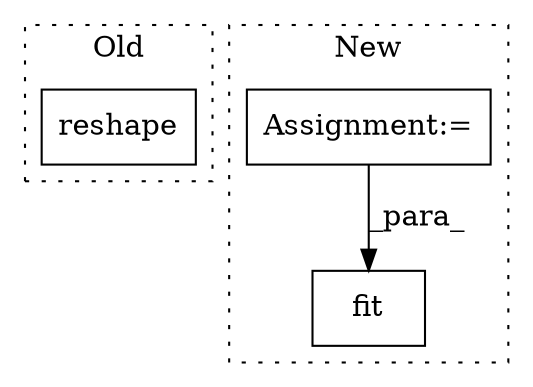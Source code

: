 digraph G {
subgraph cluster0 {
1 [label="reshape" a="32" s="1515,1568" l="8,1" shape="box"];
label = "Old";
style="dotted";
}
subgraph cluster1 {
2 [label="fit" a="32" s="1494,1511" l="4,1" shape="box"];
3 [label="Assignment:=" a="7" s="462" l="6" shape="box"];
label = "New";
style="dotted";
}
3 -> 2 [label="_para_"];
}